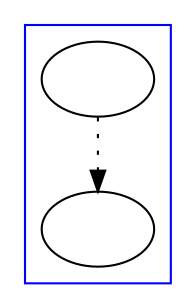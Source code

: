 digraph ST{

	subgraph clusterST0{

		t0n6 [label=""];
		t0n6 -> t0n8 [style=dotted,weight=0];
		t0n8 [label=""];
	color=blue
	}
}
